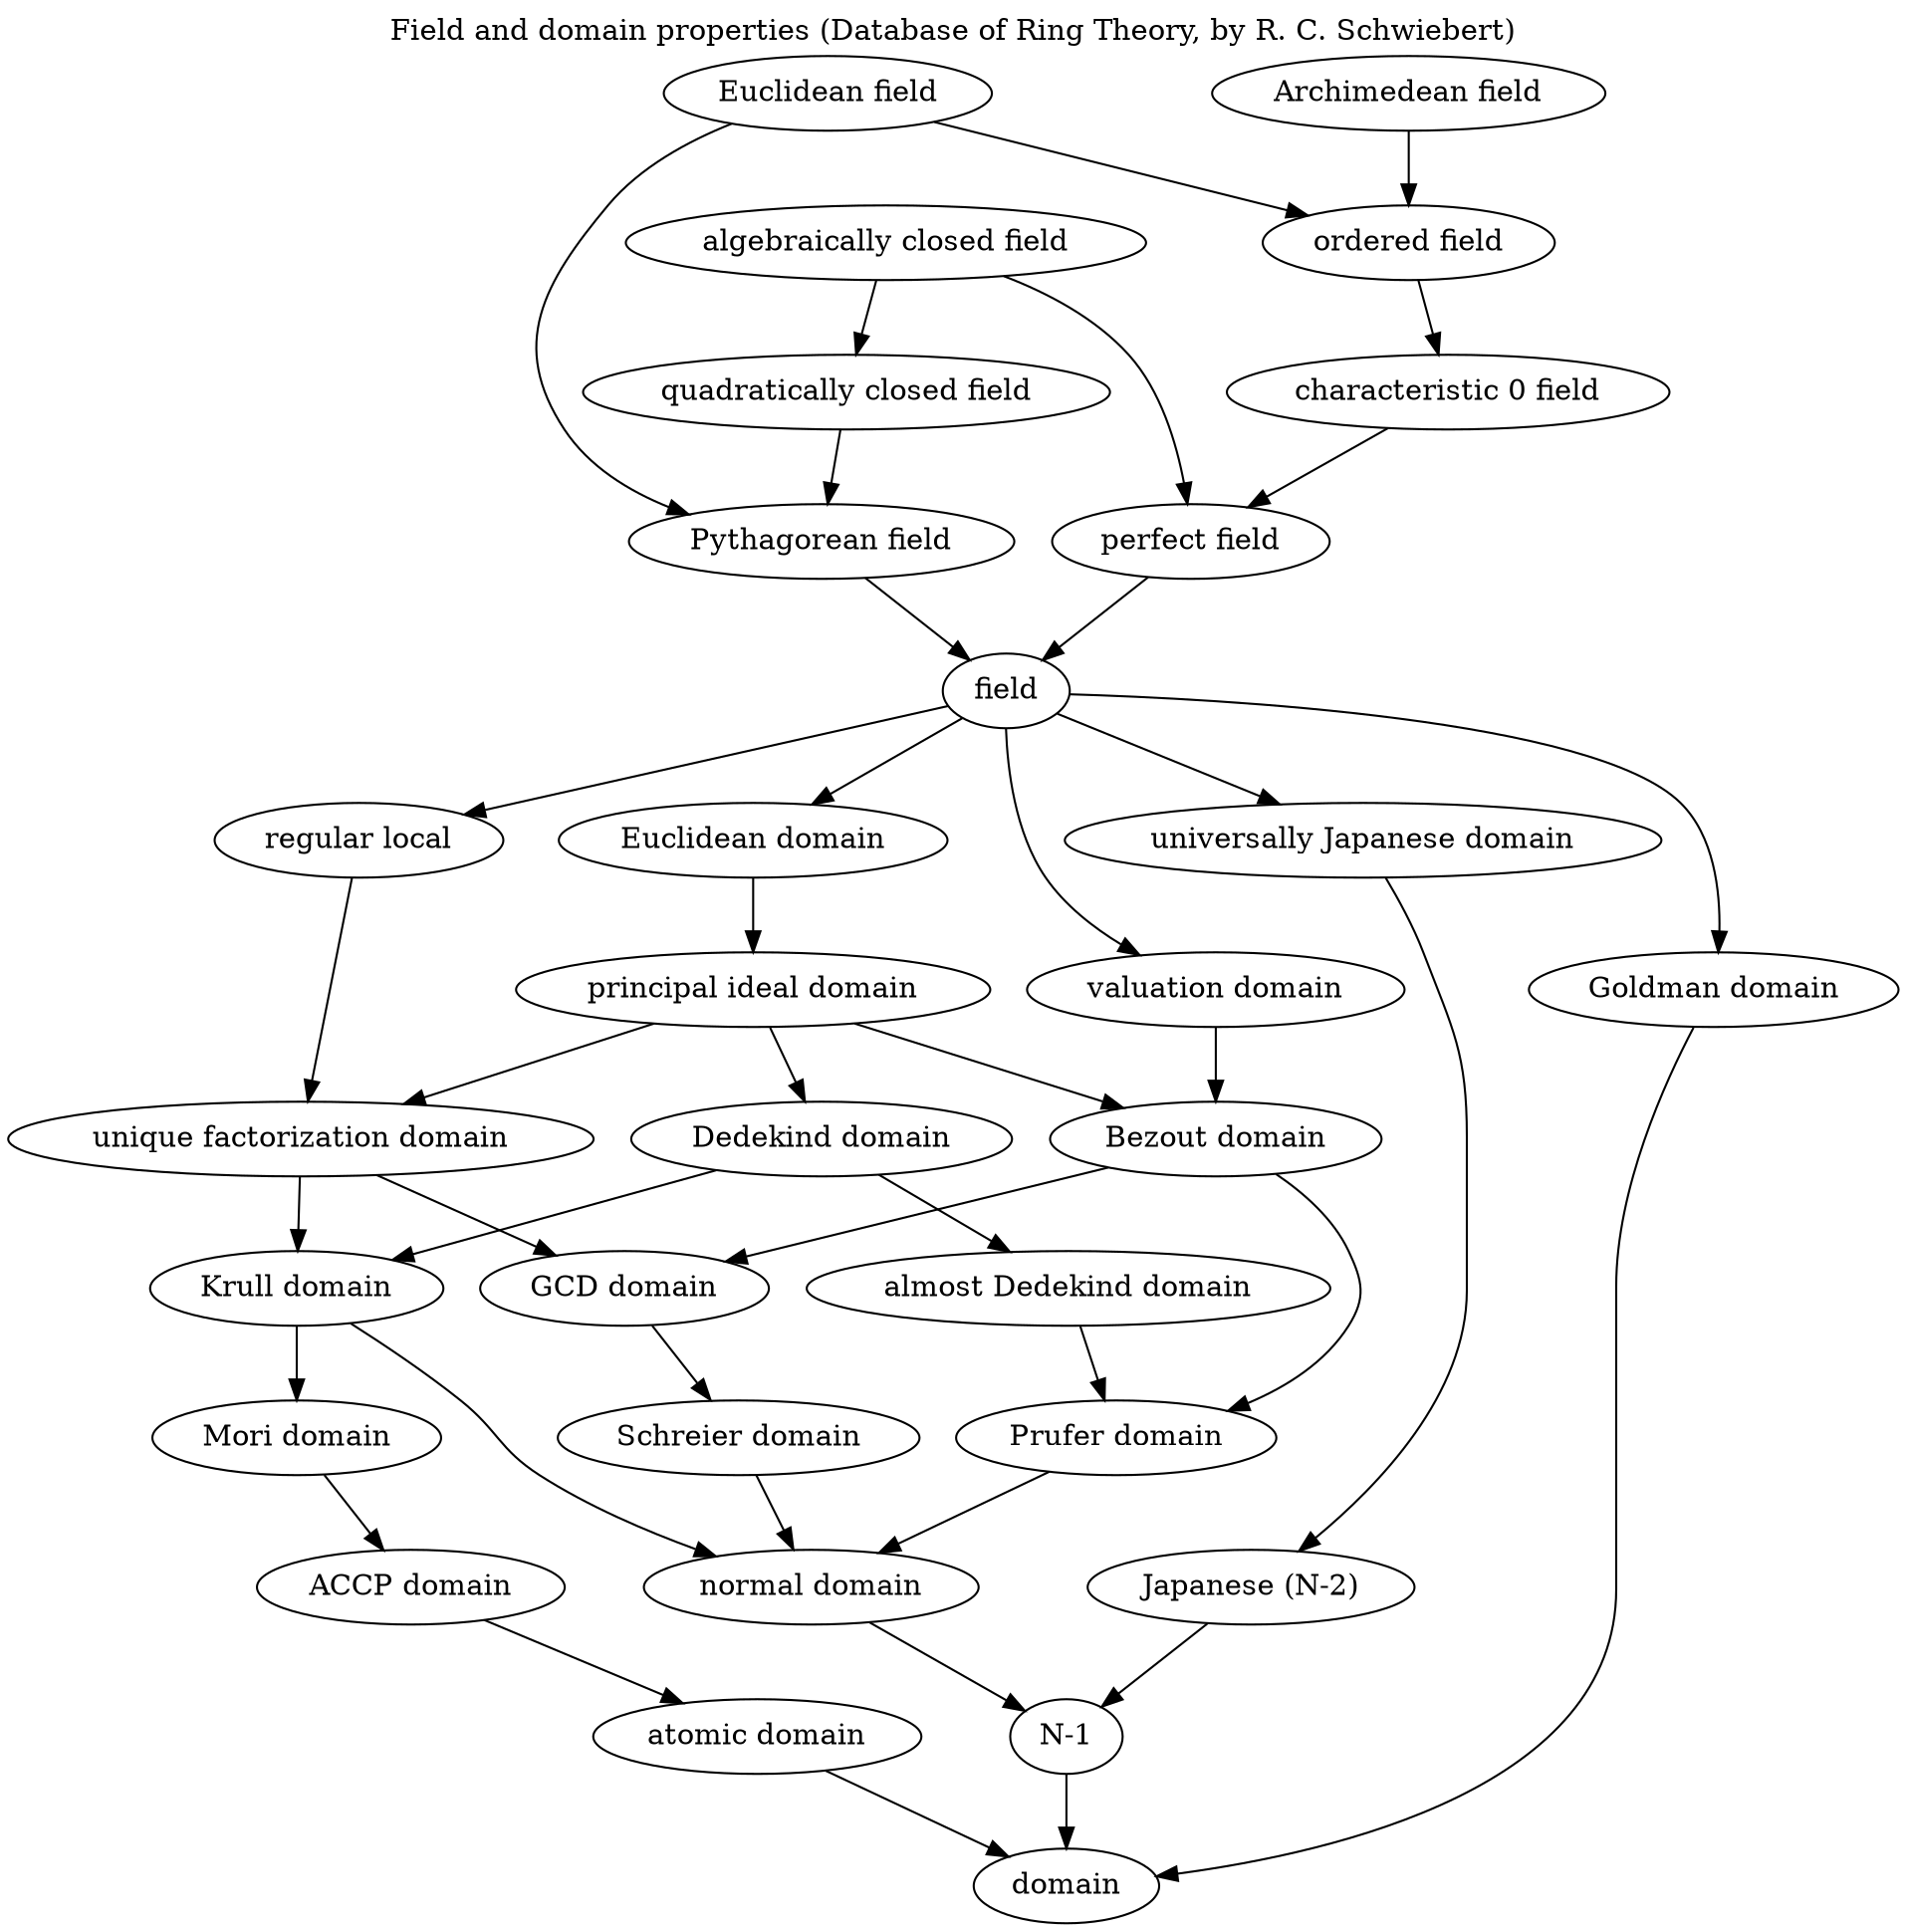 strict digraph {
    label="Field and domain properties (Database of Ring Theory, by R. C. Schwiebert)"
    labelloc=top
	"unique factorization domain" -> "Krull domain"
	"Euclidean domain" -> "principal ideal domain"
	"Euclidean field" -> "Pythagorean field"
	"perfect field" -> field
	"principal ideal domain" -> "unique factorization domain"
	"N-1" -> domain
	"unique factorization domain" -> "GCD domain"
	field -> "Euclidean domain"
	field -> "regular local"
	"Dedekind domain" -> "almost Dedekind domain"
	"regular local" -> "unique factorization domain"
	"algebraically closed field" -> "perfect field"
	"normal domain" -> "N-1"
	field -> "universally Japanese domain" -> "Japanese (N-2)" -> "N-1"
	"Archimedean field" -> "ordered field"
	"principal ideal domain" -> "Dedekind domain"
	"Pythagorean field" -> field
	"Goldman domain" -> domain
	"almost Dedekind domain" -> "Prufer domain"
	"atomic domain" -> domain
	"Euclidean field" -> "ordered field"
	"Krull domain" -> "Mori domain"
	"principal ideal domain" -> "Bezout domain"
	"characteristic 0 field" -> "perfect field"
	"principal ideal domain" -> "Bezout domain"
	"Schreier domain" -> "normal domain"
	"GCD domain" -> "Schreier domain"
	"Bezout domain" -> "Prufer domain"
	"ordered field" -> "characteristic 0 field"
	"algebraically closed field" -> "quadratically closed field"
	"Krull domain" -> "normal domain"
	"Prufer domain" -> "normal domain"
	"Bezout domain" -> "GCD domain"
	"Mori domain" -> "ACCP domain"
	"ACCP domain" -> "atomic domain"
	field -> "Goldman domain"
	"quadratically closed field" -> "Pythagorean field"
	field -> "valuation domain"
	"valuation domain" -> "Bezout domain"
	"Dedekind domain" -> "Krull domain"
}
